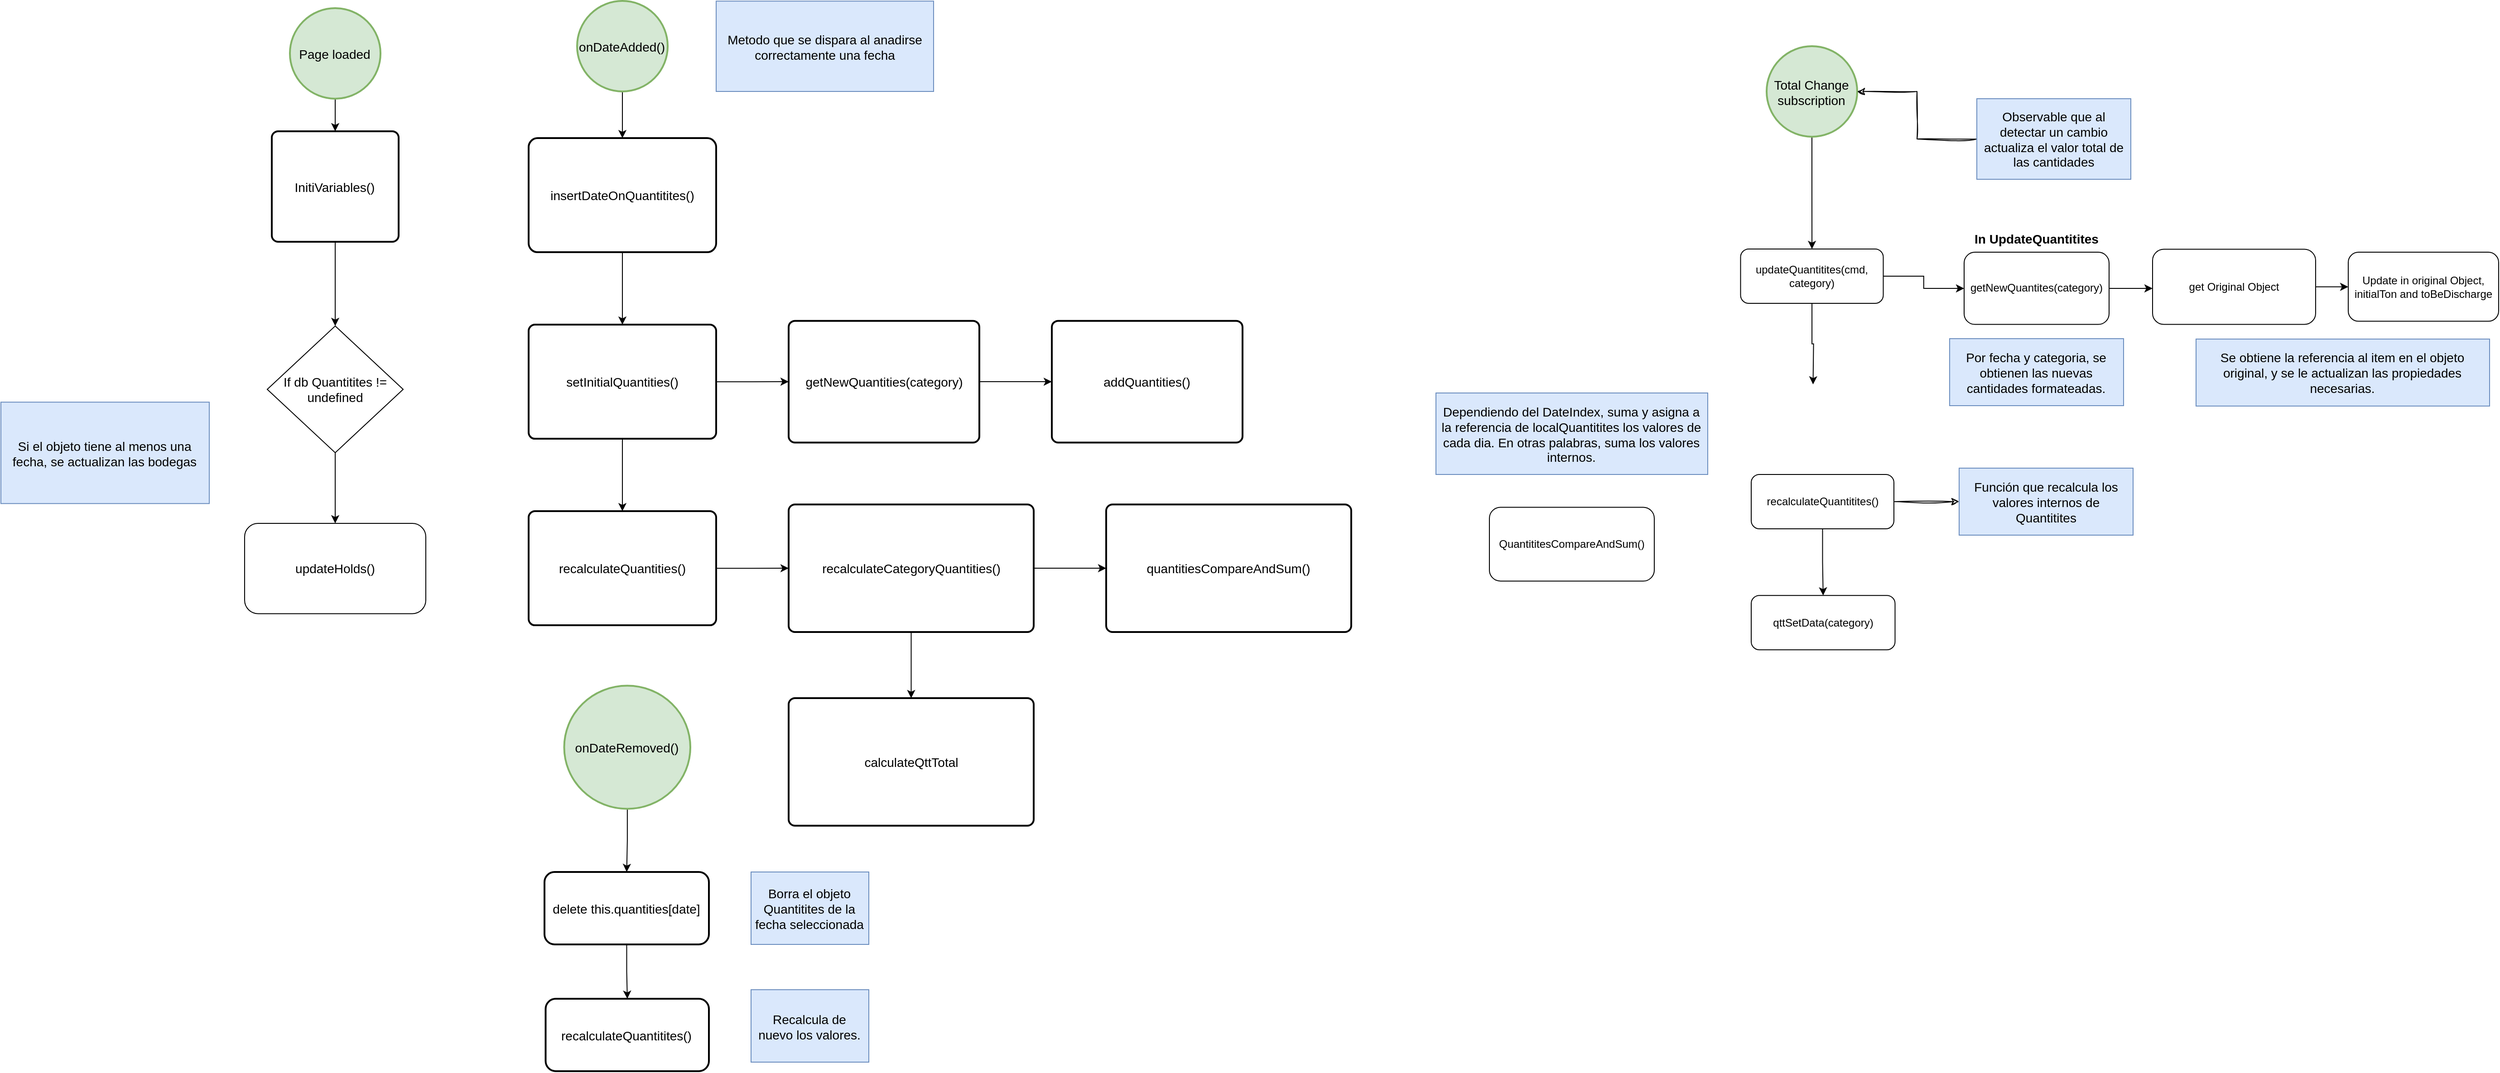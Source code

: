 <mxfile version="24.0.1" type="github">
  <diagram name="Página-1" id="ArsEkwuGPQtcpOPG1bf9">
    <mxGraphModel dx="2113" dy="1839" grid="1" gridSize="12" guides="1" tooltips="1" connect="1" arrows="1" fold="1" page="1" pageScale="1" pageWidth="850" pageHeight="1100" math="0" shadow="0">
      <root>
        <mxCell id="0" />
        <mxCell id="1" parent="0" />
        <mxCell id="bBKTdJ-3Wv-lQ62cRmP5-36" value="" style="edgeStyle=orthogonalEdgeStyle;rounded=0;orthogonalLoop=1;jettySize=auto;fontFamily=Helvetica;fontStyle=0;fontSize=14;labelPosition=center;verticalLabelPosition=middle;align=center;verticalAlign=middle;fontColor=default;labelBackgroundColor=none;labelBorderColor=none;html=1;spacingTop=1;spacing=6;spacingLeft=-1;spacingBottom=0;spacingRight=0;" parent="1" source="bBKTdJ-3Wv-lQ62cRmP5-34" target="bBKTdJ-3Wv-lQ62cRmP5-37" edge="1">
          <mxGeometry relative="1" as="geometry">
            <mxPoint x="110" y="238" as="targetPoint" />
          </mxGeometry>
        </mxCell>
        <mxCell id="bBKTdJ-3Wv-lQ62cRmP5-34" value="Page loaded" style="strokeWidth=2;shape=mxgraph.flowchart.start_2;fontFamily=Helvetica;fontStyle=0;fontSize=14;labelPosition=center;verticalLabelPosition=middle;align=center;verticalAlign=middle;labelBackgroundColor=none;labelBorderColor=none;whiteSpace=wrap;html=1;spacingTop=1;spacing=6;spacingLeft=-1;spacingBottom=0;spacingRight=0;fillColor=#d5e8d4;strokeColor=#82b366;" parent="1" vertex="1">
          <mxGeometry x="-185" y="8" width="100" height="100" as="geometry" />
        </mxCell>
        <mxCell id="fTC0BpnXRnAI57Eslmp5-23" style="edgeStyle=orthogonalEdgeStyle;rounded=1;orthogonalLoop=1;jettySize=auto;html=1;curved=0;fontSize=14;labelBackgroundColor=none;fontColor=default;entryX=0.5;entryY=0;entryDx=0;entryDy=0;" parent="1" source="bBKTdJ-3Wv-lQ62cRmP5-37" target="fTC0BpnXRnAI57Eslmp5-29" edge="1">
          <mxGeometry relative="1" as="geometry">
            <mxPoint x="-135" y="348" as="targetPoint" />
          </mxGeometry>
        </mxCell>
        <mxCell id="bBKTdJ-3Wv-lQ62cRmP5-37" value="InitiVariables()" style="rounded=1;absoluteArcSize=1;arcSize=14;strokeWidth=2;fontFamily=Helvetica;fontStyle=0;fontSize=14;labelPosition=center;verticalLabelPosition=middle;align=center;verticalAlign=middle;labelBackgroundColor=none;labelBorderColor=none;whiteSpace=wrap;html=1;spacingTop=1;spacing=6;spacingLeft=-1;spacingBottom=0;spacingRight=0;" parent="1" vertex="1">
          <mxGeometry x="-205" y="144" width="140" height="122" as="geometry" />
        </mxCell>
        <mxCell id="bq8LEgKxLqANam9HF60t-1" style="edgeStyle=orthogonalEdgeStyle;rounded=0;orthogonalLoop=1;jettySize=auto;html=1;" parent="1" source="fTC0BpnXRnAI57Eslmp5-29" target="Lu1Ilyan7PfIw8aCQK2B-1" edge="1">
          <mxGeometry relative="1" as="geometry" />
        </mxCell>
        <mxCell id="fTC0BpnXRnAI57Eslmp5-29" value="If db Quantitites != undefined" style="rhombus;whiteSpace=wrap;html=1;fontSize=14;labelBackgroundColor=none;" parent="1" vertex="1">
          <mxGeometry x="-210" y="359" width="150" height="140" as="geometry" />
        </mxCell>
        <mxCell id="fTC0BpnXRnAI57Eslmp5-59" value="QuantititesCompareAndSum()" style="rounded=1;whiteSpace=wrap;html=1;labelBackgroundColor=none;" parent="1" vertex="1">
          <mxGeometry x="1139" y="559.25" width="182" height="81.5" as="geometry" />
        </mxCell>
        <mxCell id="fTC0BpnXRnAI57Eslmp5-69" value="Dependiendo del DateIndex, suma y asigna a la referencia de localQuantitites los valores de cada dia. En otras palabras, suma los valores internos." style="rounded=0;fontFamily=Helvetica;fontStyle=0;fontSize=14;labelPosition=center;verticalLabelPosition=middle;align=center;verticalAlign=middle;labelBackgroundColor=none;labelBorderColor=none;whiteSpace=wrap;html=1;spacingTop=1;spacing=6;spacingLeft=-1;spacingBottom=0;spacingRight=0;fillColor=#dae8fc;strokeColor=#6c8ebf;" parent="1" vertex="1">
          <mxGeometry x="1080" y="433" width="300" height="90" as="geometry" />
        </mxCell>
        <mxCell id="Lu1Ilyan7PfIw8aCQK2B-1" value="updateHolds()" style="rounded=1;whiteSpace=wrap;html=1;fontSize=14;labelBackgroundColor=none;" parent="1" vertex="1">
          <mxGeometry x="-235" y="577" width="200" height="99.75" as="geometry" />
        </mxCell>
        <mxCell id="Lu1Ilyan7PfIw8aCQK2B-3" value="Si el objeto tiene al menos una fecha, se actualizan las bodegas" style="rounded=0;fontFamily=Helvetica;fontStyle=0;fontSize=14;labelPosition=center;verticalLabelPosition=middle;align=center;verticalAlign=middle;labelBackgroundColor=none;labelBorderColor=none;whiteSpace=wrap;html=1;spacingTop=1;spacing=6;spacingLeft=-1;spacingBottom=0;spacingRight=0;fillColor=#dae8fc;strokeColor=#6c8ebf;" parent="1" vertex="1">
          <mxGeometry x="-504" y="443.13" width="230" height="112" as="geometry" />
        </mxCell>
        <mxCell id="Lu1Ilyan7PfIw8aCQK2B-109" style="edgeStyle=orthogonalEdgeStyle;rounded=0;hachureGap=4;orthogonalLoop=1;jettySize=auto;html=1;fontFamily=Architects Daughter;fontSource=https%3A%2F%2Ffonts.googleapis.com%2Fcss%3Ffamily%3DArchitects%2BDaughter;fontSize=16;labelBackgroundColor=none;fontColor=default;" parent="1" source="Lu1Ilyan7PfIw8aCQK2B-13" target="Lu1Ilyan7PfIw8aCQK2B-45" edge="1">
          <mxGeometry relative="1" as="geometry" />
        </mxCell>
        <mxCell id="ujnuBUPUlpCLzlVTdIZH-2" value="" style="edgeStyle=orthogonalEdgeStyle;rounded=0;orthogonalLoop=1;jettySize=auto;html=1;" edge="1" parent="1" source="Lu1Ilyan7PfIw8aCQK2B-13">
          <mxGeometry relative="1" as="geometry">
            <mxPoint x="1496.25" y="423.56" as="targetPoint" />
          </mxGeometry>
        </mxCell>
        <mxCell id="Lu1Ilyan7PfIw8aCQK2B-13" value="updateQuantitites(cmd, category)" style="rounded=1;whiteSpace=wrap;html=1;labelBackgroundColor=none;" parent="1" vertex="1">
          <mxGeometry x="1416.25" y="274" width="157.5" height="60" as="geometry" />
        </mxCell>
        <mxCell id="Lu1Ilyan7PfIw8aCQK2B-108" style="edgeStyle=orthogonalEdgeStyle;rounded=0;hachureGap=4;orthogonalLoop=1;jettySize=auto;html=1;fontFamily=Architects Daughter;fontSource=https%3A%2F%2Ffonts.googleapis.com%2Fcss%3Ffamily%3DArchitects%2BDaughter;fontSize=16;labelBackgroundColor=none;fontColor=default;" parent="1" source="Lu1Ilyan7PfIw8aCQK2B-29" target="Lu1Ilyan7PfIw8aCQK2B-13" edge="1">
          <mxGeometry relative="1" as="geometry" />
        </mxCell>
        <mxCell id="Lu1Ilyan7PfIw8aCQK2B-29" value="Total Change subscription" style="strokeWidth=2;shape=mxgraph.flowchart.start_2;fontFamily=Helvetica;fontStyle=0;fontSize=14;labelPosition=center;verticalLabelPosition=middle;align=center;verticalAlign=middle;labelBackgroundColor=none;labelBorderColor=none;whiteSpace=wrap;html=1;spacingTop=1;spacing=6;spacingLeft=-1;spacingBottom=0;spacingRight=0;fillColor=#d5e8d4;strokeColor=#82b366;" parent="1" vertex="1">
          <mxGeometry x="1445" y="50" width="100" height="100" as="geometry" />
        </mxCell>
        <mxCell id="i4LuS2lBlb5Qrs457-CX-2" value="" style="edgeStyle=orthogonalEdgeStyle;rounded=0;sketch=1;hachureGap=4;jiggle=2;curveFitting=1;orthogonalLoop=1;jettySize=auto;html=1;fontFamily=Architects Daughter;fontSource=https%3A%2F%2Ffonts.googleapis.com%2Fcss%3Ffamily%3DArchitects%2BDaughter;fontSize=16;" parent="1" source="Lu1Ilyan7PfIw8aCQK2B-32" target="Lu1Ilyan7PfIw8aCQK2B-29" edge="1">
          <mxGeometry relative="1" as="geometry" />
        </mxCell>
        <mxCell id="Lu1Ilyan7PfIw8aCQK2B-32" value="&lt;font style=&quot;font-size: 14px;&quot;&gt;Observable que al detectar un cambio actualiza el valor total de las cantidades&lt;/font&gt;" style="rounded=0;whiteSpace=wrap;html=1;fontSize=14;labelBackgroundColor=none;fillColor=#dae8fc;strokeColor=#6c8ebf;" parent="1" vertex="1">
          <mxGeometry x="1677" y="108" width="170" height="89" as="geometry" />
        </mxCell>
        <mxCell id="Lu1Ilyan7PfIw8aCQK2B-102" value="" style="edgeStyle=orthogonalEdgeStyle;rounded=0;hachureGap=4;orthogonalLoop=1;jettySize=auto;html=1;fontFamily=Architects Daughter;fontSource=https%3A%2F%2Ffonts.googleapis.com%2Fcss%3Ffamily%3DArchitects%2BDaughter;fontSize=16;labelBackgroundColor=none;fontColor=default;" parent="1" source="Lu1Ilyan7PfIw8aCQK2B-45" target="Lu1Ilyan7PfIw8aCQK2B-70" edge="1">
          <mxGeometry relative="1" as="geometry">
            <Array as="points">
              <mxPoint x="1859" y="317.44" />
              <mxPoint x="1859" y="317.44" />
            </Array>
          </mxGeometry>
        </mxCell>
        <mxCell id="Lu1Ilyan7PfIw8aCQK2B-45" value="getNewQuantites(category)" style="rounded=1;whiteSpace=wrap;html=1;labelBackgroundColor=none;" parent="1" vertex="1">
          <mxGeometry x="1663" y="277.56" width="160" height="79.75" as="geometry" />
        </mxCell>
        <mxCell id="Lu1Ilyan7PfIw8aCQK2B-48" value="Por fecha y categoria, se obtienen las nuevas cantidades formateadas." style="rounded=0;fontFamily=Helvetica;fontStyle=0;fontSize=14;labelPosition=center;verticalLabelPosition=middle;align=center;verticalAlign=middle;labelBackgroundColor=none;labelBorderColor=none;whiteSpace=wrap;html=1;spacingTop=1;spacing=6;spacingLeft=-1;spacingBottom=0;spacingRight=0;fillColor=#dae8fc;strokeColor=#6c8ebf;" parent="1" vertex="1">
          <mxGeometry x="1647" y="373" width="192" height="74" as="geometry" />
        </mxCell>
        <mxCell id="Lu1Ilyan7PfIw8aCQK2B-58" value="" style="edgeStyle=orthogonalEdgeStyle;rounded=0;orthogonalLoop=1;jettySize=auto;html=1;labelBackgroundColor=none;fontColor=default;" parent="1" source="Lu1Ilyan7PfIw8aCQK2B-54" target="Lu1Ilyan7PfIw8aCQK2B-57" edge="1">
          <mxGeometry relative="1" as="geometry" />
        </mxCell>
        <mxCell id="Lu1Ilyan7PfIw8aCQK2B-54" value="onDateRemoved()" style="strokeWidth=2;shape=mxgraph.flowchart.start_2;fontFamily=Helvetica;fontStyle=0;fontSize=14;labelPosition=center;verticalLabelPosition=middle;align=center;verticalAlign=middle;labelBackgroundColor=none;labelBorderColor=none;whiteSpace=wrap;html=1;spacingTop=1;spacing=6;spacingLeft=-1;spacingBottom=0;spacingRight=0;fillColor=#d5e8d4;strokeColor=#82b366;" parent="1" vertex="1">
          <mxGeometry x="117.75" y="756.26" width="139.25" height="136" as="geometry" />
        </mxCell>
        <mxCell id="Lu1Ilyan7PfIw8aCQK2B-60" value="" style="edgeStyle=orthogonalEdgeStyle;rounded=0;orthogonalLoop=1;jettySize=auto;html=1;labelBackgroundColor=none;fontColor=default;" parent="1" source="Lu1Ilyan7PfIw8aCQK2B-57" target="Lu1Ilyan7PfIw8aCQK2B-59" edge="1">
          <mxGeometry relative="1" as="geometry" />
        </mxCell>
        <mxCell id="Lu1Ilyan7PfIw8aCQK2B-57" value="delete this.quantities[date]" style="whiteSpace=wrap;html=1;fontSize=14;rounded=1;arcSize=14;strokeWidth=2;fontStyle=0;labelBackgroundColor=none;labelBorderColor=none;spacingTop=1;spacing=6;spacingLeft=-1;spacingBottom=0;spacingRight=0;" parent="1" vertex="1">
          <mxGeometry x="96" y="962" width="181.5" height="80" as="geometry" />
        </mxCell>
        <mxCell id="Lu1Ilyan7PfIw8aCQK2B-59" value="recalculateQuantitites()" style="whiteSpace=wrap;html=1;fontSize=14;rounded=1;arcSize=14;strokeWidth=2;fontStyle=0;labelBackgroundColor=none;labelBorderColor=none;spacingTop=1;spacing=6;spacingLeft=-1;spacingBottom=0;spacingRight=0;" parent="1" vertex="1">
          <mxGeometry x="97.25" y="1102" width="180.25" height="80" as="geometry" />
        </mxCell>
        <mxCell id="Lu1Ilyan7PfIw8aCQK2B-61" value="Borra el objeto Quantitites de la fecha seleccionada" style="rounded=0;fontFamily=Helvetica;fontStyle=0;fontSize=14;labelPosition=center;verticalLabelPosition=middle;align=center;verticalAlign=middle;labelBackgroundColor=none;labelBorderColor=none;whiteSpace=wrap;html=1;spacingTop=1;spacing=6;spacingLeft=-1;spacingBottom=0;spacingRight=0;fillColor=#dae8fc;strokeColor=#6c8ebf;" parent="1" vertex="1">
          <mxGeometry x="324" y="962" width="130" height="80" as="geometry" />
        </mxCell>
        <mxCell id="Lu1Ilyan7PfIw8aCQK2B-62" value="Recalcula de nuevo los valores." style="rounded=0;fontFamily=Helvetica;fontStyle=0;fontSize=14;labelPosition=center;verticalLabelPosition=middle;align=center;verticalAlign=middle;labelBackgroundColor=none;labelBorderColor=none;whiteSpace=wrap;html=1;spacingTop=1;spacing=6;spacingLeft=-1;spacingBottom=0;spacingRight=0;fillColor=#dae8fc;strokeColor=#6c8ebf;" parent="1" vertex="1">
          <mxGeometry x="324" y="1092" width="130" height="80" as="geometry" />
        </mxCell>
        <mxCell id="Lu1Ilyan7PfIw8aCQK2B-67" value="In UpdateQuantitites" style="text;html=1;strokeColor=none;fillColor=none;align=center;verticalAlign=middle;whiteSpace=wrap;rounded=1;fontStyle=1;fontSize=14;labelBackgroundColor=none;" parent="1" vertex="1">
          <mxGeometry x="1673" y="247.56" width="140" height="30" as="geometry" />
        </mxCell>
        <mxCell id="Lu1Ilyan7PfIw8aCQK2B-81" value="" style="edgeStyle=orthogonalEdgeStyle;rounded=0;orthogonalLoop=1;jettySize=auto;html=1;labelBackgroundColor=none;fontColor=default;" parent="1" source="Lu1Ilyan7PfIw8aCQK2B-70" target="Lu1Ilyan7PfIw8aCQK2B-79" edge="1">
          <mxGeometry relative="1" as="geometry" />
        </mxCell>
        <mxCell id="Lu1Ilyan7PfIw8aCQK2B-70" value="get Original Object" style="whiteSpace=wrap;html=1;rounded=1;labelBackgroundColor=none;" parent="1" vertex="1">
          <mxGeometry x="1871" y="274.31" width="180" height="83" as="geometry" />
        </mxCell>
        <mxCell id="Lu1Ilyan7PfIw8aCQK2B-72" value="Se obtiene la referencia al item en el objeto original, y se le actualizan las propiedades necesarias." style="rounded=0;fontFamily=Helvetica;fontStyle=0;fontSize=14;labelPosition=center;verticalLabelPosition=middle;align=center;verticalAlign=middle;labelBackgroundColor=none;labelBorderColor=none;whiteSpace=wrap;html=1;spacingTop=1;spacing=6;spacingLeft=-1;spacingBottom=0;spacingRight=0;fillColor=#dae8fc;strokeColor=#6c8ebf;" parent="1" vertex="1">
          <mxGeometry x="1919" y="373.44" width="324" height="74" as="geometry" />
        </mxCell>
        <mxCell id="Lu1Ilyan7PfIw8aCQK2B-79" value="Update in original Object, initialTon and toBeDischarge" style="whiteSpace=wrap;html=1;rounded=1;labelBackgroundColor=none;" parent="1" vertex="1">
          <mxGeometry x="2087" y="277.56" width="166" height="76.25" as="geometry" />
        </mxCell>
        <mxCell id="Lu1Ilyan7PfIw8aCQK2B-113" value="qttSetData(category)" style="rounded=1;whiteSpace=wrap;html=1;labelBackgroundColor=none;" parent="1" vertex="1">
          <mxGeometry x="1428" y="656.62" width="158.75" height="60" as="geometry" />
        </mxCell>
        <mxCell id="Lu1Ilyan7PfIw8aCQK2B-121" value="" style="edgeStyle=orthogonalEdgeStyle;rounded=0;hachureGap=4;orthogonalLoop=1;jettySize=auto;html=1;fontFamily=Architects Daughter;fontSource=https%3A%2F%2Ffonts.googleapis.com%2Fcss%3Ffamily%3DArchitects%2BDaughter;fontSize=16;fontColor=#5AA9E6;" parent="1" source="Lu1Ilyan7PfIw8aCQK2B-119" target="Lu1Ilyan7PfIw8aCQK2B-113" edge="1">
          <mxGeometry relative="1" as="geometry" />
        </mxCell>
        <mxCell id="i4LuS2lBlb5Qrs457-CX-13" value="" style="edgeStyle=orthogonalEdgeStyle;rounded=0;sketch=1;hachureGap=4;jiggle=2;curveFitting=1;orthogonalLoop=1;jettySize=auto;html=1;fontFamily=Architects Daughter;fontSource=https%3A%2F%2Ffonts.googleapis.com%2Fcss%3Ffamily%3DArchitects%2BDaughter;fontSize=16;" parent="1" source="Lu1Ilyan7PfIw8aCQK2B-119" target="i4LuS2lBlb5Qrs457-CX-12" edge="1">
          <mxGeometry relative="1" as="geometry" />
        </mxCell>
        <mxCell id="Lu1Ilyan7PfIw8aCQK2B-119" value="recalculateQuantitites()" style="rounded=1;whiteSpace=wrap;html=1;labelBackgroundColor=none;" parent="1" vertex="1">
          <mxGeometry x="1428" y="523" width="157.5" height="60" as="geometry" />
        </mxCell>
        <mxCell id="i4LuS2lBlb5Qrs457-CX-12" value="Función que recalcula los valores internos de Quantitites" style="rounded=0;fontFamily=Helvetica;fontStyle=0;fontSize=14;labelPosition=center;verticalLabelPosition=middle;align=center;verticalAlign=middle;labelBackgroundColor=none;labelBorderColor=none;whiteSpace=wrap;html=1;spacingTop=1;spacing=6;spacingLeft=-1;spacingBottom=0;spacingRight=0;fillColor=#dae8fc;strokeColor=#6c8ebf;" parent="1" vertex="1">
          <mxGeometry x="1657.5" y="516" width="192" height="74" as="geometry" />
        </mxCell>
        <mxCell id="bq8LEgKxLqANam9HF60t-5" value="" style="edgeStyle=orthogonalEdgeStyle;rounded=0;orthogonalLoop=1;jettySize=auto;html=1;" parent="1" source="bq8LEgKxLqANam9HF60t-2" target="bq8LEgKxLqANam9HF60t-3" edge="1">
          <mxGeometry relative="1" as="geometry" />
        </mxCell>
        <mxCell id="bq8LEgKxLqANam9HF60t-2" value="onDateAdded()" style="strokeWidth=2;shape=mxgraph.flowchart.start_2;fontFamily=Helvetica;fontStyle=0;fontSize=14;labelPosition=center;verticalLabelPosition=middle;align=center;verticalAlign=middle;labelBackgroundColor=none;labelBorderColor=none;whiteSpace=wrap;html=1;spacingTop=1;spacing=6;spacingLeft=-1;spacingBottom=0;spacingRight=0;fillColor=#d5e8d4;strokeColor=#82b366;" parent="1" vertex="1">
          <mxGeometry x="132" width="100" height="100" as="geometry" />
        </mxCell>
        <mxCell id="bq8LEgKxLqANam9HF60t-7" value="" style="edgeStyle=orthogonalEdgeStyle;rounded=0;orthogonalLoop=1;jettySize=auto;html=1;" parent="1" source="bq8LEgKxLqANam9HF60t-3" target="bq8LEgKxLqANam9HF60t-6" edge="1">
          <mxGeometry relative="1" as="geometry" />
        </mxCell>
        <mxCell id="bq8LEgKxLqANam9HF60t-3" value="insertDateOnQuantitites()" style="rounded=1;absoluteArcSize=1;arcSize=20;strokeWidth=2;fontFamily=Helvetica;fontStyle=0;fontSize=14;labelPosition=center;verticalLabelPosition=middle;align=center;verticalAlign=middle;labelBackgroundColor=none;labelBorderColor=none;whiteSpace=wrap;html=1;spacingTop=1;spacing=6;spacingLeft=-1;spacingBottom=0;spacingRight=0;" parent="1" vertex="1">
          <mxGeometry x="78.5" y="151.56" width="207" height="126" as="geometry" />
        </mxCell>
        <mxCell id="bq8LEgKxLqANam9HF60t-4" value="Metodo que se dispara al anadirse correctamente una fecha" style="rounded=0;fontFamily=Helvetica;fontStyle=0;fontSize=14;labelPosition=center;verticalLabelPosition=middle;align=center;verticalAlign=middle;labelBackgroundColor=none;labelBorderColor=none;whiteSpace=wrap;html=1;spacingTop=1;spacing=6;spacingLeft=-1;spacingBottom=0;spacingRight=0;fillColor=#dae8fc;strokeColor=#6c8ebf;" parent="1" vertex="1">
          <mxGeometry x="285.5" y="0.25" width="240" height="99.75" as="geometry" />
        </mxCell>
        <mxCell id="bq8LEgKxLqANam9HF60t-9" value="" style="edgeStyle=orthogonalEdgeStyle;rounded=0;orthogonalLoop=1;jettySize=auto;html=1;" parent="1" source="bq8LEgKxLqANam9HF60t-6" target="bq8LEgKxLqANam9HF60t-8" edge="1">
          <mxGeometry relative="1" as="geometry" />
        </mxCell>
        <mxCell id="bq8LEgKxLqANam9HF60t-11" value="" style="edgeStyle=orthogonalEdgeStyle;rounded=0;orthogonalLoop=1;jettySize=auto;html=1;" parent="1" source="bq8LEgKxLqANam9HF60t-6" target="bq8LEgKxLqANam9HF60t-10" edge="1">
          <mxGeometry relative="1" as="geometry" />
        </mxCell>
        <mxCell id="bq8LEgKxLqANam9HF60t-6" value="setInitialQuantities()" style="rounded=1;absoluteArcSize=1;arcSize=14;strokeWidth=2;fontFamily=Helvetica;fontStyle=0;fontSize=14;labelPosition=center;verticalLabelPosition=middle;align=center;verticalAlign=middle;labelBackgroundColor=none;labelBorderColor=none;whiteSpace=wrap;html=1;spacingTop=1;spacing=6;spacingLeft=-1;spacingBottom=0;spacingRight=0;" parent="1" vertex="1">
          <mxGeometry x="78.5" y="357.56" width="207" height="126" as="geometry" />
        </mxCell>
        <mxCell id="bq8LEgKxLqANam9HF60t-22" value="" style="edgeStyle=orthogonalEdgeStyle;rounded=0;orthogonalLoop=1;jettySize=auto;html=1;" parent="1" source="bq8LEgKxLqANam9HF60t-8" target="bq8LEgKxLqANam9HF60t-14" edge="1">
          <mxGeometry relative="1" as="geometry" />
        </mxCell>
        <mxCell id="bq8LEgKxLqANam9HF60t-8" value="recalculateQuantities()" style="rounded=1;absoluteArcSize=1;arcSize=14;strokeWidth=2;fontFamily=Helvetica;fontStyle=0;fontSize=14;labelPosition=center;verticalLabelPosition=middle;align=center;verticalAlign=middle;labelBackgroundColor=none;labelBorderColor=none;whiteSpace=wrap;html=1;spacingTop=1;spacing=6;spacingLeft=-1;spacingBottom=0;spacingRight=0;" parent="1" vertex="1">
          <mxGeometry x="78.5" y="563.56" width="207" height="126" as="geometry" />
        </mxCell>
        <mxCell id="bq8LEgKxLqANam9HF60t-13" value="" style="edgeStyle=orthogonalEdgeStyle;rounded=0;orthogonalLoop=1;jettySize=auto;html=1;" parent="1" source="bq8LEgKxLqANam9HF60t-10" target="bq8LEgKxLqANam9HF60t-12" edge="1">
          <mxGeometry relative="1" as="geometry" />
        </mxCell>
        <mxCell id="bq8LEgKxLqANam9HF60t-10" value="getNewQuantities(category)" style="rounded=1;absoluteArcSize=1;arcSize=14;strokeWidth=2;fontFamily=Helvetica;fontStyle=0;fontSize=14;labelPosition=center;verticalLabelPosition=middle;align=center;verticalAlign=middle;labelBackgroundColor=none;labelBorderColor=none;whiteSpace=wrap;html=1;spacingTop=1;spacing=6;spacingLeft=-1;spacingBottom=0;spacingRight=0;" parent="1" vertex="1">
          <mxGeometry x="365.5" y="353.34" width="210.5" height="134.44" as="geometry" />
        </mxCell>
        <mxCell id="bq8LEgKxLqANam9HF60t-12" value="addQuantities()" style="rounded=1;absoluteArcSize=1;arcSize=14;strokeWidth=2;fontFamily=Helvetica;fontStyle=0;fontSize=14;labelPosition=center;verticalLabelPosition=middle;align=center;verticalAlign=middle;labelBackgroundColor=none;labelBorderColor=none;whiteSpace=wrap;html=1;spacingTop=1;spacing=6;spacingLeft=-1;spacingBottom=0;spacingRight=0;" parent="1" vertex="1">
          <mxGeometry x="656" y="353.34" width="210.5" height="134.44" as="geometry" />
        </mxCell>
        <mxCell id="bq8LEgKxLqANam9HF60t-18" value="" style="edgeStyle=orthogonalEdgeStyle;rounded=0;orthogonalLoop=1;jettySize=auto;html=1;" parent="1" source="bq8LEgKxLqANam9HF60t-14" target="bq8LEgKxLqANam9HF60t-17" edge="1">
          <mxGeometry relative="1" as="geometry" />
        </mxCell>
        <mxCell id="bq8LEgKxLqANam9HF60t-24" value="" style="edgeStyle=orthogonalEdgeStyle;rounded=0;orthogonalLoop=1;jettySize=auto;html=1;" parent="1" source="bq8LEgKxLqANam9HF60t-14" target="bq8LEgKxLqANam9HF60t-23" edge="1">
          <mxGeometry relative="1" as="geometry" />
        </mxCell>
        <mxCell id="bq8LEgKxLqANam9HF60t-14" value="recalculateCategoryQuantities()" style="rounded=1;absoluteArcSize=1;arcSize=14;strokeWidth=2;fontFamily=Helvetica;fontStyle=0;fontSize=14;labelPosition=center;verticalLabelPosition=middle;align=center;verticalAlign=middle;labelBackgroundColor=none;labelBorderColor=none;whiteSpace=wrap;html=1;spacingTop=1;spacing=6;spacingLeft=-1;spacingBottom=0;spacingRight=0;" parent="1" vertex="1">
          <mxGeometry x="365.5" y="556.12" width="270.5" height="140.87" as="geometry" />
        </mxCell>
        <mxCell id="bq8LEgKxLqANam9HF60t-17" value="calculateQttTotal" style="rounded=1;absoluteArcSize=1;arcSize=14;strokeWidth=2;fontFamily=Helvetica;fontStyle=0;fontSize=14;labelPosition=center;verticalLabelPosition=middle;align=center;verticalAlign=middle;labelBackgroundColor=none;labelBorderColor=none;whiteSpace=wrap;html=1;spacingTop=1;spacing=6;spacingLeft=-1;spacingBottom=0;spacingRight=0;" parent="1" vertex="1">
          <mxGeometry x="365.5" y="770" width="270.5" height="140.87" as="geometry" />
        </mxCell>
        <mxCell id="bq8LEgKxLqANam9HF60t-23" value="quantitiesCompareAndSum()" style="rounded=1;absoluteArcSize=1;arcSize=14;strokeWidth=2;fontFamily=Helvetica;fontStyle=0;fontSize=14;labelPosition=center;verticalLabelPosition=middle;align=center;verticalAlign=middle;labelBackgroundColor=none;labelBorderColor=none;whiteSpace=wrap;html=1;spacingTop=1;spacing=6;spacingLeft=-1;spacingBottom=0;spacingRight=0;" parent="1" vertex="1">
          <mxGeometry x="716" y="556.12" width="270.5" height="140.87" as="geometry" />
        </mxCell>
      </root>
    </mxGraphModel>
  </diagram>
</mxfile>
